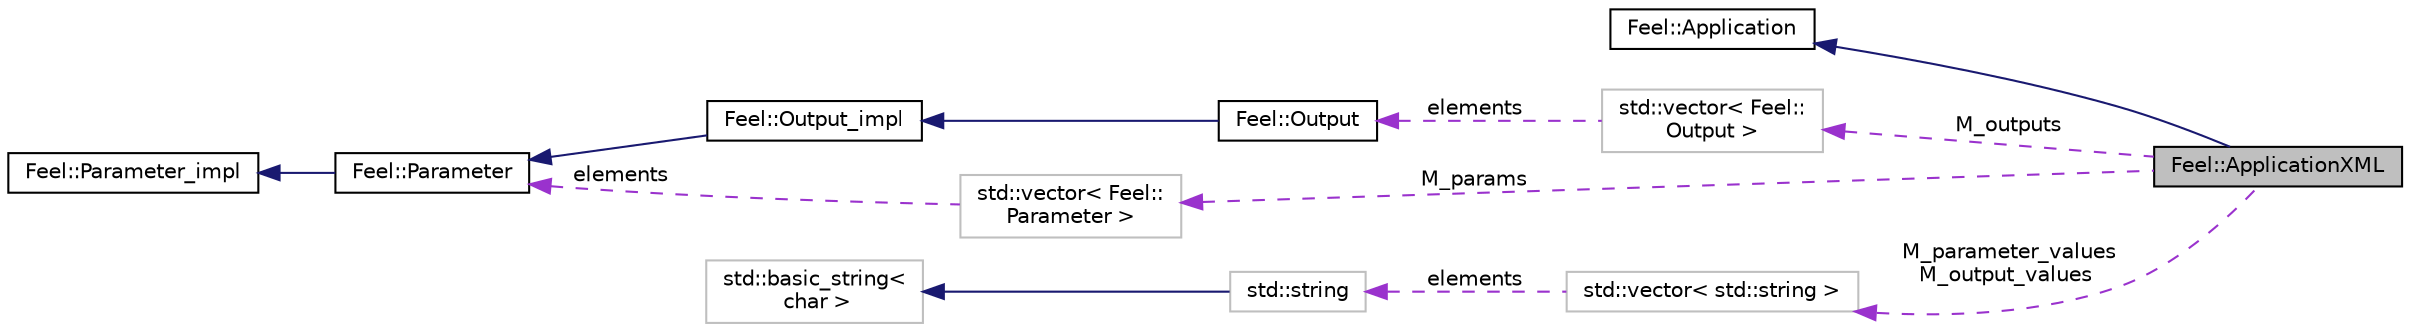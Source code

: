 digraph "Feel::ApplicationXML"
{
 // LATEX_PDF_SIZE
  edge [fontname="Helvetica",fontsize="10",labelfontname="Helvetica",labelfontsize="10"];
  node [fontname="Helvetica",fontsize="10",shape=record];
  rankdir="LR";
  Node1 [label="Feel::ApplicationXML",height=0.2,width=0.4,color="black", fillcolor="grey75", style="filled", fontcolor="black",tooltip="XML application."];
  Node2 -> Node1 [dir="back",color="midnightblue",fontsize="10",style="solid",fontname="Helvetica"];
  Node2 [label="Feel::Application",height=0.2,width=0.4,color="black", fillcolor="white", style="filled",URL="$classFeel_1_1Application.html",tooltip="provides information about the Application"];
  Node3 -> Node1 [dir="back",color="darkorchid3",fontsize="10",style="dashed",label=" M_outputs" ,fontname="Helvetica"];
  Node3 [label="std::vector\< Feel::\lOutput \>",height=0.2,width=0.4,color="grey75", fillcolor="white", style="filled",tooltip=" "];
  Node4 -> Node3 [dir="back",color="darkorchid3",fontsize="10",style="dashed",label=" elements" ,fontname="Helvetica"];
  Node4 [label="Feel::Output",height=0.2,width=0.4,color="black", fillcolor="white", style="filled",URL="$classFeel_1_1Output.html",tooltip="output class to describe code outputs"];
  Node5 -> Node4 [dir="back",color="midnightblue",fontsize="10",style="solid",fontname="Helvetica"];
  Node5 [label="Feel::Output_impl",height=0.2,width=0.4,color="black", fillcolor="white", style="filled",URL="$classFeel_1_1Output__impl.html",tooltip=" "];
  Node6 -> Node5 [dir="back",color="midnightblue",fontsize="10",style="solid",fontname="Helvetica"];
  Node6 [label="Feel::Parameter",height=0.2,width=0.4,color="black", fillcolor="white", style="filled",URL="$classFeel_1_1Parameter.html",tooltip="parameter class to describe code inputs"];
  Node7 -> Node6 [dir="back",color="midnightblue",fontsize="10",style="solid",fontname="Helvetica"];
  Node7 [label="Feel::Parameter_impl",height=0.2,width=0.4,color="black", fillcolor="white", style="filled",URL="$classFeel_1_1Parameter__impl.html",tooltip=" "];
  Node8 -> Node1 [dir="back",color="darkorchid3",fontsize="10",style="dashed",label=" M_params" ,fontname="Helvetica"];
  Node8 [label="std::vector\< Feel::\lParameter \>",height=0.2,width=0.4,color="grey75", fillcolor="white", style="filled",tooltip=" "];
  Node6 -> Node8 [dir="back",color="darkorchid3",fontsize="10",style="dashed",label=" elements" ,fontname="Helvetica"];
  Node9 -> Node1 [dir="back",color="darkorchid3",fontsize="10",style="dashed",label=" M_parameter_values\nM_output_values" ,fontname="Helvetica"];
  Node9 [label="std::vector\< std::string \>",height=0.2,width=0.4,color="grey75", fillcolor="white", style="filled",tooltip=" "];
  Node10 -> Node9 [dir="back",color="darkorchid3",fontsize="10",style="dashed",label=" elements" ,fontname="Helvetica"];
  Node10 [label="std::string",height=0.2,width=0.4,color="grey75", fillcolor="white", style="filled",tooltip="STL class."];
  Node11 -> Node10 [dir="back",color="midnightblue",fontsize="10",style="solid",fontname="Helvetica"];
  Node11 [label="std::basic_string\<\l char \>",height=0.2,width=0.4,color="grey75", fillcolor="white", style="filled",tooltip="STL class."];
}
